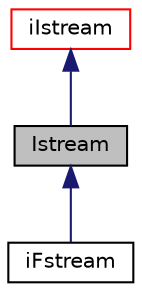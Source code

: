 digraph "Istream"
{
 // LATEX_PDF_SIZE
  edge [fontname="Helvetica",fontsize="10",labelfontname="Helvetica",labelfontsize="10"];
  node [fontname="Helvetica",fontsize="10",shape=record];
  Node1 [label="Istream",height=0.2,width=0.4,color="black", fillcolor="grey75", style="filled", fontcolor="black",tooltip="Standard input stream for binary and ascii data."];
  Node2 -> Node1 [dir="back",color="midnightblue",fontsize="10",style="solid",fontname="Helvetica"];
  Node2 [label="iIstream",height=0.2,width=0.4,color="red", fillcolor="white", style="filled",URL="$classpFlow_1_1iIstream.html",tooltip="Interface class for any input stream"];
  Node1 -> Node4 [dir="back",color="midnightblue",fontsize="10",style="solid",fontname="Helvetica"];
  Node4 [label="iFstream",height=0.2,width=0.4,color="black", fillcolor="white", style="filled",URL="$classpFlow_1_1iFstream.html",tooltip="Input file stream for reading binary or ascii data from a file."];
}

